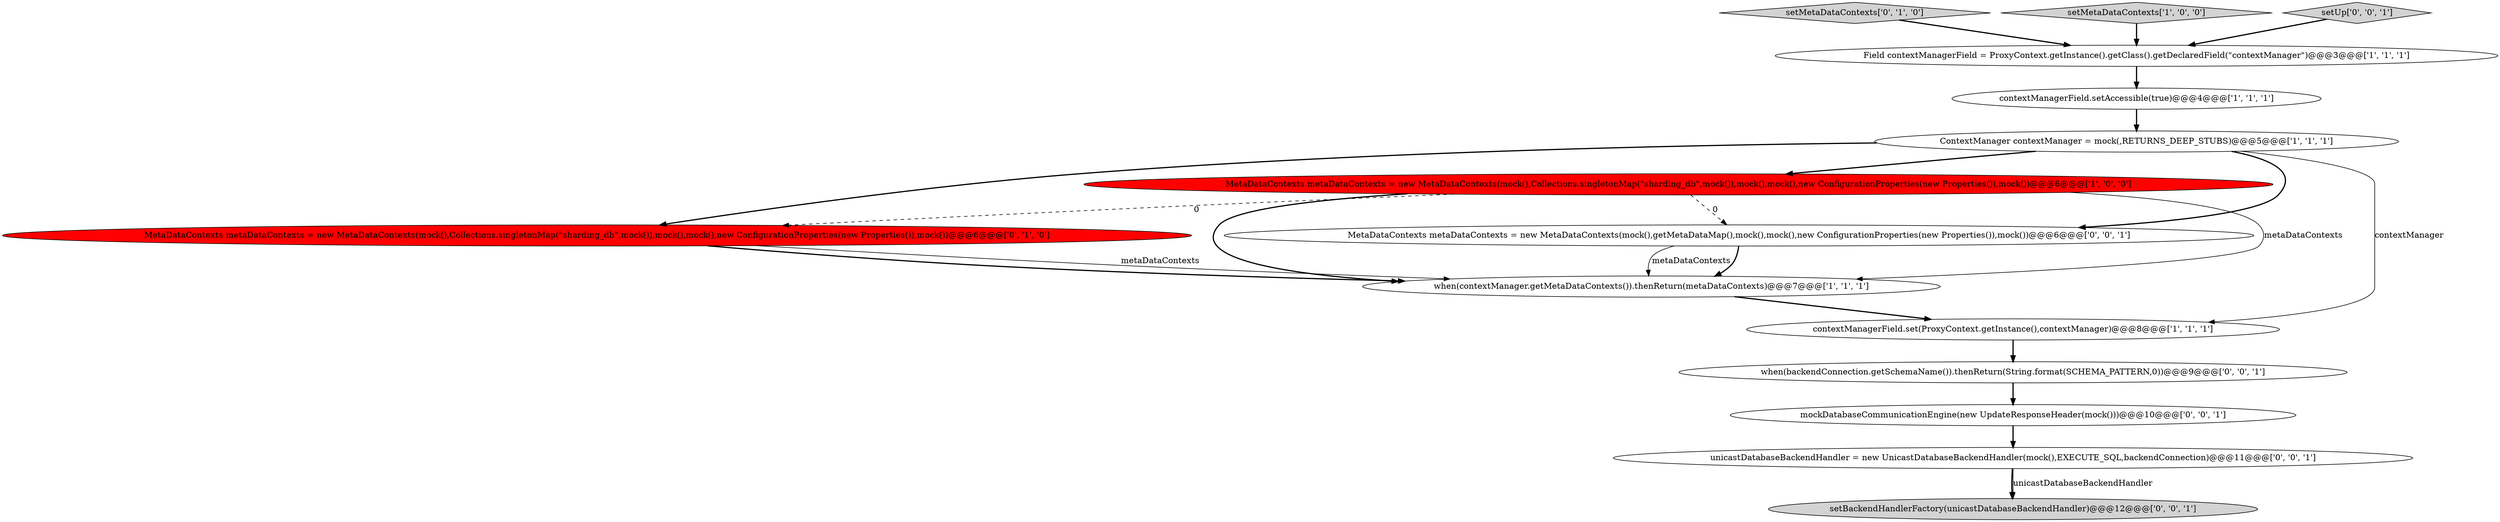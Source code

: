 digraph {
13 [style = filled, label = "mockDatabaseCommunicationEngine(new UpdateResponseHeader(mock()))@@@10@@@['0', '0', '1']", fillcolor = white, shape = ellipse image = "AAA0AAABBB3BBB"];
7 [style = filled, label = "setMetaDataContexts['0', '1', '0']", fillcolor = lightgray, shape = diamond image = "AAA0AAABBB2BBB"];
6 [style = filled, label = "contextManagerField.set(ProxyContext.getInstance(),contextManager)@@@8@@@['1', '1', '1']", fillcolor = white, shape = ellipse image = "AAA0AAABBB1BBB"];
2 [style = filled, label = "Field contextManagerField = ProxyContext.getInstance().getClass().getDeclaredField(\"contextManager\")@@@3@@@['1', '1', '1']", fillcolor = white, shape = ellipse image = "AAA0AAABBB1BBB"];
4 [style = filled, label = "setMetaDataContexts['1', '0', '0']", fillcolor = lightgray, shape = diamond image = "AAA0AAABBB1BBB"];
8 [style = filled, label = "MetaDataContexts metaDataContexts = new MetaDataContexts(mock(),Collections.singletonMap(\"sharding_db\",mock()),mock(),mock(),new ConfigurationProperties(new Properties()),mock())@@@6@@@['0', '1', '0']", fillcolor = red, shape = ellipse image = "AAA1AAABBB2BBB"];
11 [style = filled, label = "unicastDatabaseBackendHandler = new UnicastDatabaseBackendHandler(mock(),EXECUTE_SQL,backendConnection)@@@11@@@['0', '0', '1']", fillcolor = white, shape = ellipse image = "AAA0AAABBB3BBB"];
1 [style = filled, label = "when(contextManager.getMetaDataContexts()).thenReturn(metaDataContexts)@@@7@@@['1', '1', '1']", fillcolor = white, shape = ellipse image = "AAA0AAABBB1BBB"];
9 [style = filled, label = "setBackendHandlerFactory(unicastDatabaseBackendHandler)@@@12@@@['0', '0', '1']", fillcolor = lightgray, shape = ellipse image = "AAA0AAABBB3BBB"];
5 [style = filled, label = "contextManagerField.setAccessible(true)@@@4@@@['1', '1', '1']", fillcolor = white, shape = ellipse image = "AAA0AAABBB1BBB"];
12 [style = filled, label = "MetaDataContexts metaDataContexts = new MetaDataContexts(mock(),getMetaDataMap(),mock(),mock(),new ConfigurationProperties(new Properties()),mock())@@@6@@@['0', '0', '1']", fillcolor = white, shape = ellipse image = "AAA0AAABBB3BBB"];
10 [style = filled, label = "when(backendConnection.getSchemaName()).thenReturn(String.format(SCHEMA_PATTERN,0))@@@9@@@['0', '0', '1']", fillcolor = white, shape = ellipse image = "AAA0AAABBB3BBB"];
3 [style = filled, label = "ContextManager contextManager = mock(,RETURNS_DEEP_STUBS)@@@5@@@['1', '1', '1']", fillcolor = white, shape = ellipse image = "AAA0AAABBB1BBB"];
14 [style = filled, label = "setUp['0', '0', '1']", fillcolor = lightgray, shape = diamond image = "AAA0AAABBB3BBB"];
0 [style = filled, label = "MetaDataContexts metaDataContexts = new MetaDataContexts(mock(),Collections.singletonMap(\"sharding_db\",mock()),mock(),mock(),new ConfigurationProperties(new Properties()),mock())@@@6@@@['1', '0', '0']", fillcolor = red, shape = ellipse image = "AAA1AAABBB1BBB"];
5->3 [style = bold, label=""];
3->6 [style = solid, label="contextManager"];
12->1 [style = solid, label="metaDataContexts"];
4->2 [style = bold, label=""];
3->12 [style = bold, label=""];
0->12 [style = dashed, label="0"];
11->9 [style = bold, label=""];
12->1 [style = bold, label=""];
13->11 [style = bold, label=""];
11->9 [style = solid, label="unicastDatabaseBackendHandler"];
3->0 [style = bold, label=""];
8->1 [style = bold, label=""];
1->6 [style = bold, label=""];
10->13 [style = bold, label=""];
7->2 [style = bold, label=""];
0->1 [style = bold, label=""];
3->8 [style = bold, label=""];
6->10 [style = bold, label=""];
0->1 [style = solid, label="metaDataContexts"];
0->8 [style = dashed, label="0"];
14->2 [style = bold, label=""];
8->1 [style = solid, label="metaDataContexts"];
2->5 [style = bold, label=""];
}
